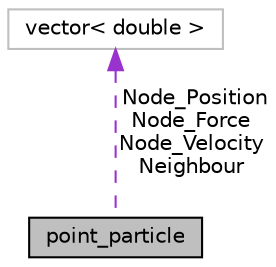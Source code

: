 digraph "point_particle"
{
  edge [fontname="Helvetica",fontsize="10",labelfontname="Helvetica",labelfontsize="10"];
  node [fontname="Helvetica",fontsize="10",shape=record];
  Node1 [label="point_particle",height=0.2,width=0.4,color="black", fillcolor="grey75", style="filled", fontcolor="black"];
  Node2 -> Node1 [dir="back",color="darkorchid3",fontsize="10",style="dashed",label=" Node_Position\nNode_Force\nNode_Velocity\nNeighbour" ,fontname="Helvetica"];
  Node2 [label="vector\< double \>",height=0.2,width=0.4,color="grey75", fillcolor="white", style="filled"];
}
